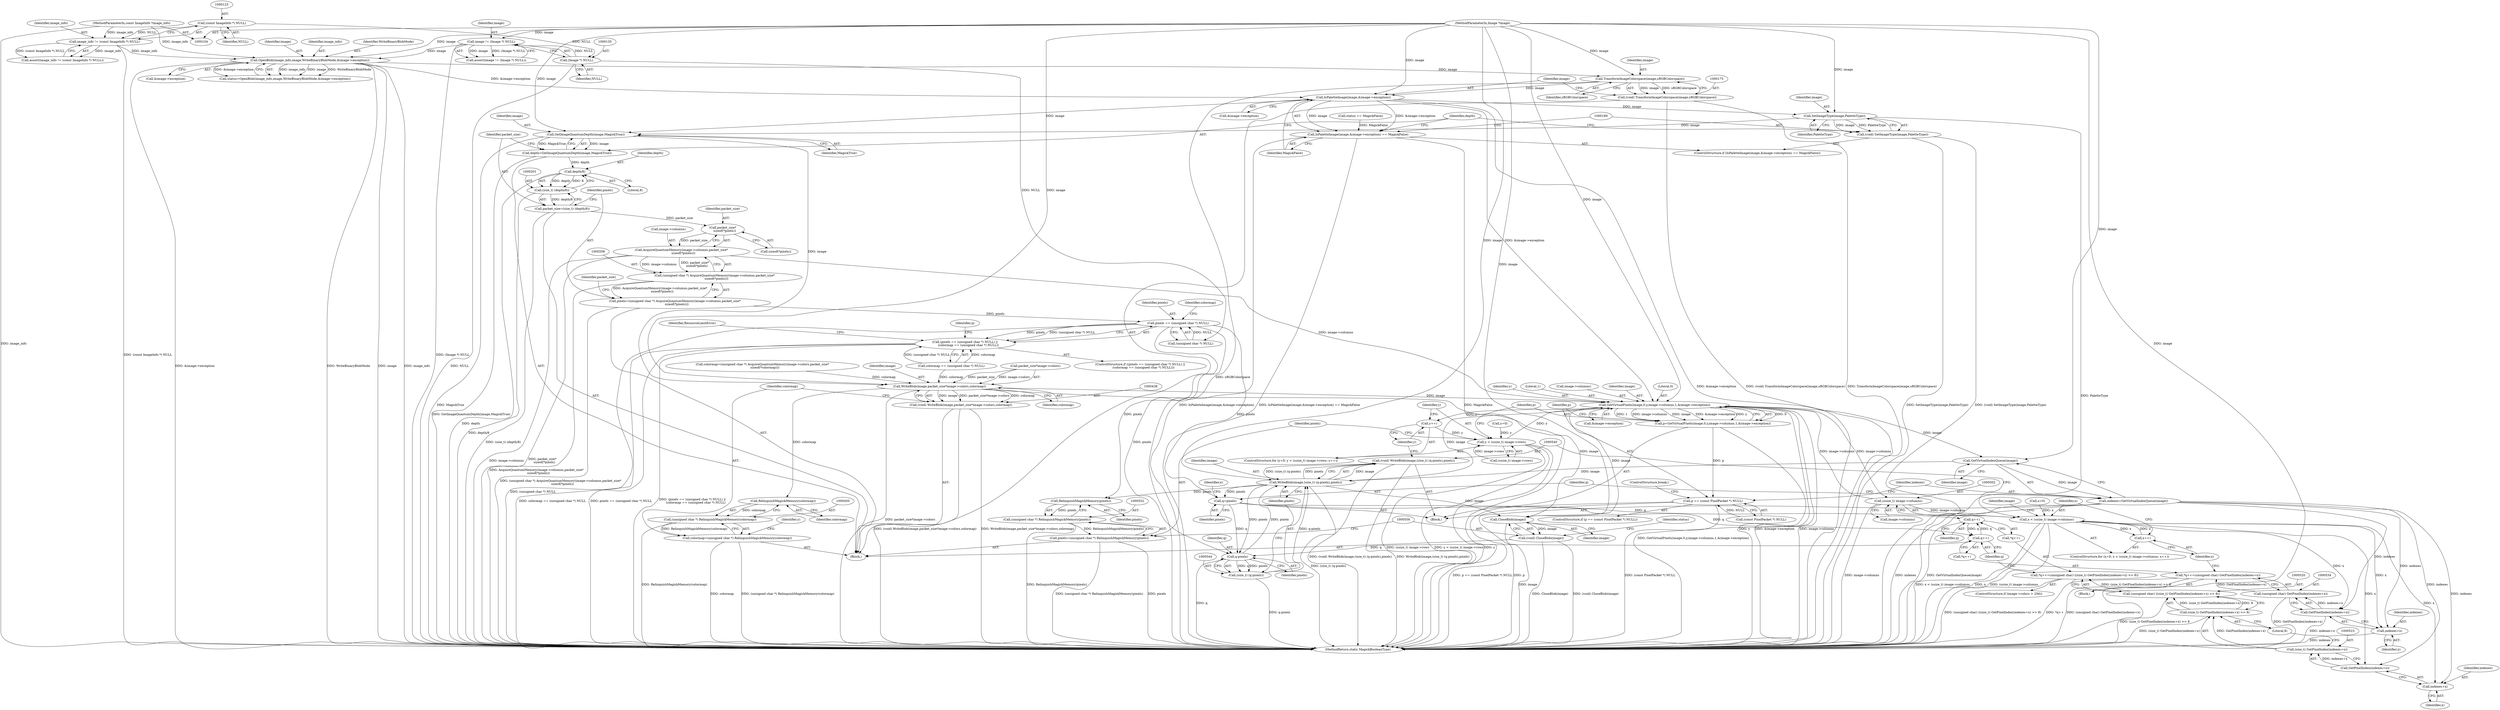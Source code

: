 digraph "0_ImageMagick_6233ef75bb973745ab1092b59aea8fe316f09074@pointer" {
"1000176" [label="(Call,TransformImageColorspace(image,sRGBColorspace))"];
"1000160" [label="(Call,OpenBlob(image_info,image,WriteBinaryBlobMode,&image->exception))"];
"1000120" [label="(Call,image_info != (const ImageInfo *) NULL)"];
"1000105" [label="(MethodParameterIn,const ImageInfo *image_info)"];
"1000122" [label="(Call,(const ImageInfo *) NULL)"];
"1000132" [label="(Call,image != (Image *) NULL)"];
"1000106" [label="(MethodParameterIn,Image *image)"];
"1000134" [label="(Call,(Image *) NULL)"];
"1000174" [label="(Call,(void) TransformImageColorspace(image,sRGBColorspace))"];
"1000181" [label="(Call,IsPaletteImage(image,&image->exception))"];
"1000180" [label="(Call,IsPaletteImage(image,&image->exception) == MagickFalse)"];
"1000190" [label="(Call,SetImageType(image,PaletteType))"];
"1000188" [label="(Call,(void) SetImageType(image,PaletteType))"];
"1000195" [label="(Call,GetImageQuantumDepth(image,MagickTrue))"];
"1000193" [label="(Call,depth=GetImageQuantumDepth(image,MagickTrue))"];
"1000202" [label="(Call,depth/8)"];
"1000200" [label="(Call,(size_t) (depth/8))"];
"1000198" [label="(Call,packet_size=(size_t) (depth/8))"];
"1000213" [label="(Call,packet_size*\n    sizeof(*pixels))"];
"1000209" [label="(Call,AcquireQuantumMemory(image->columns,packet_size*\n    sizeof(*pixels)))"];
"1000207" [label="(Call,(unsigned char *) AcquireQuantumMemory(image->columns,packet_size*\n    sizeof(*pixels)))"];
"1000205" [label="(Call,pixels=(unsigned char *) AcquireQuantumMemory(image->columns,packet_size*\n    sizeof(*pixels)))"];
"1000245" [label="(Call,pixels == (unsigned char *) NULL)"];
"1000244" [label="(Call,(pixels == (unsigned char *) NULL) ||\n       (colormap == (unsigned char *) NULL))"];
"1000492" [label="(Call,q=pixels)"];
"1000517" [label="(Call,q++)"];
"1000531" [label="(Call,q++)"];
"1000545" [label="(Call,q-pixels)"];
"1000543" [label="(Call,(size_t) (q-pixels))"];
"1000541" [label="(Call,WriteBlob(image,(size_t) (q-pixels),pixels))"];
"1000469" [label="(Call,GetVirtualPixels(image,0,y,image->columns,1,&image->exception))"];
"1000464" [label="(Call,y++)"];
"1000457" [label="(Call,y < (ssize_t) image->rows)"];
"1000467" [label="(Call,p=GetVirtualPixels(image,0,y,image->columns,1,&image->exception))"];
"1000482" [label="(Call,p == (const PixelPacket *) NULL)"];
"1000490" [label="(Call,GetVirtualIndexQueue(image))"];
"1000488" [label="(Call,indexes=GetVirtualIndexQueue(image))"];
"1000524" [label="(Call,GetPixelIndex(indexes+x))"];
"1000522" [label="(Call,(size_t) GetPixelIndex(indexes+x))"];
"1000521" [label="(Call,(size_t) GetPixelIndex(indexes+x) >> 8)"];
"1000519" [label="(Call,(unsigned char) ((size_t) GetPixelIndex(indexes+x) >> 8))"];
"1000515" [label="(Call,*q++=(unsigned char) ((size_t) GetPixelIndex(indexes+x) >> 8))"];
"1000525" [label="(Call,indexes+x)"];
"1000535" [label="(Call,GetPixelIndex(indexes+x))"];
"1000533" [label="(Call,(unsigned char) GetPixelIndex(indexes+x))"];
"1000529" [label="(Call,*q++=(unsigned char) GetPixelIndex(indexes+x))"];
"1000536" [label="(Call,indexes+x)"];
"1000501" [label="(Call,(ssize_t) image->columns)"];
"1000499" [label="(Call,x < (ssize_t) image->columns)"];
"1000506" [label="(Call,x++)"];
"1000557" [label="(Call,CloseBlob(image))"];
"1000555" [label="(Call,(void) CloseBlob(image))"];
"1000539" [label="(Call,(void) WriteBlob(image,(size_t) (q-pixels),pixels))"];
"1000553" [label="(Call,RelinquishMagickMemory(pixels))"];
"1000551" [label="(Call,(unsigned char *) RelinquishMagickMemory(pixels))"];
"1000549" [label="(Call,pixels=(unsigned char *) RelinquishMagickMemory(pixels))"];
"1000439" [label="(Call,WriteBlob(image,packet_size*image->colors,colormap))"];
"1000437" [label="(Call,(void) WriteBlob(image,packet_size*image->colors,colormap))"];
"1000451" [label="(Call,RelinquishMagickMemory(colormap))"];
"1000449" [label="(Call,(unsigned char *) RelinquishMagickMemory(colormap))"];
"1000447" [label="(Call,colormap=(unsigned char *) RelinquishMagickMemory(colormap))"];
"1000441" [label="(Call,packet_size*image->colors)"];
"1000501" [label="(Call,(ssize_t) image->columns)"];
"1000471" [label="(Literal,0)"];
"1000448" [label="(Identifier,colormap)"];
"1000179" [label="(ControlStructure,if (IsPaletteImage(image,&image->exception) == MagickFalse))"];
"1000472" [label="(Identifier,y)"];
"1000484" [label="(Call,(const PixelPacket *) NULL)"];
"1000467" [label="(Call,p=GetVirtualPixels(image,0,y,image->columns,1,&image->exception))"];
"1000494" [label="(Identifier,pixels)"];
"1000488" [label="(Call,indexes=GetVirtualIndexQueue(image))"];
"1000133" [label="(Identifier,image)"];
"1000193" [label="(Call,depth=GetImageQuantumDepth(image,MagickTrue))"];
"1000174" [label="(Call,(void) TransformImageColorspace(image,sRGBColorspace))"];
"1000537" [label="(Identifier,indexes)"];
"1000499" [label="(Call,x < (ssize_t) image->columns)"];
"1000230" [label="(Call,colormap=(unsigned char *) AcquireQuantumMemory(image->colors,packet_size*\n     sizeof(*colormap)))"];
"1000555" [label="(Call,(void) CloseBlob(image))"];
"1000519" [label="(Call,(unsigned char) ((size_t) GetPixelIndex(indexes+x) >> 8))"];
"1000209" [label="(Call,AcquireQuantumMemory(image->columns,packet_size*\n    sizeof(*pixels)))"];
"1000124" [label="(Identifier,NULL)"];
"1000247" [label="(Call,(unsigned char *) NULL)"];
"1000469" [label="(Call,GetVirtualPixels(image,0,y,image->columns,1,&image->exception))"];
"1000541" [label="(Call,WriteBlob(image,(size_t) (q-pixels),pixels))"];
"1000525" [label="(Call,indexes+x)"];
"1000194" [label="(Identifier,depth)"];
"1000489" [label="(Identifier,indexes)"];
"1000481" [label="(ControlStructure,if (p == (const PixelPacket *) NULL))"];
"1000512" [label="(Identifier,image)"];
"1000459" [label="(Call,(ssize_t) image->rows)"];
"1000182" [label="(Identifier,image)"];
"1000190" [label="(Call,SetImageType(image,PaletteType))"];
"1000162" [label="(Identifier,image)"];
"1000490" [label="(Call,GetVirtualIndexQueue(image))"];
"1000532" [label="(Identifier,q)"];
"1000492" [label="(Call,q=pixels)"];
"1000452" [label="(Identifier,colormap)"];
"1000527" [label="(Identifier,x)"];
"1000495" [label="(ControlStructure,for (x=0; x < (ssize_t) image->columns; x++))"];
"1000454" [label="(Call,y=0)"];
"1000465" [label="(Identifier,y)"];
"1000542" [label="(Identifier,image)"];
"1000496" [label="(Call,x=0)"];
"1000487" [label="(ControlStructure,break;)"];
"1000169" [label="(Call,status == MagickFalse)"];
"1000160" [label="(Call,OpenBlob(image_info,image,WriteBinaryBlobMode,&image->exception))"];
"1000517" [label="(Call,q++)"];
"1000536" [label="(Call,indexes+x)"];
"1000508" [label="(Block,)"];
"1000531" [label="(Call,q++)"];
"1000515" [label="(Call,*q++=(unsigned char) ((size_t) GetPixelIndex(indexes+x) >> 8))"];
"1000245" [label="(Call,pixels == (unsigned char *) NULL)"];
"1000204" [label="(Literal,8)"];
"1000161" [label="(Identifier,image_info)"];
"1000449" [label="(Call,(unsigned char *) RelinquishMagickMemory(colormap))"];
"1000437" [label="(Call,(void) WriteBlob(image,packet_size*image->colors,colormap))"];
"1000215" [label="(Call,sizeof(*pixels))"];
"1000196" [label="(Identifier,image)"];
"1000181" [label="(Call,IsPaletteImage(image,&image->exception))"];
"1000191" [label="(Identifier,image)"];
"1000195" [label="(Call,GetImageQuantumDepth(image,MagickTrue))"];
"1000164" [label="(Call,&image->exception)"];
"1000477" [label="(Call,&image->exception)"];
"1000506" [label="(Call,x++)"];
"1000476" [label="(Literal,1)"];
"1000550" [label="(Identifier,pixels)"];
"1000539" [label="(Call,(void) WriteBlob(image,(size_t) (q-pixels),pixels))"];
"1000473" [label="(Call,image->columns)"];
"1000203" [label="(Identifier,depth)"];
"1000192" [label="(Identifier,PaletteType)"];
"1000251" [label="(Identifier,colormap)"];
"1000205" [label="(Call,pixels=(unsigned char *) AcquireQuantumMemory(image->columns,packet_size*\n    sizeof(*pixels)))"];
"1000256" [label="(Identifier,ResourceLimitError)"];
"1000158" [label="(Call,status=OpenBlob(image_info,image,WriteBinaryBlobMode,&image->exception))"];
"1000202" [label="(Call,depth/8)"];
"1000482" [label="(Call,p == (const PixelPacket *) NULL)"];
"1000122" [label="(Call,(const ImageInfo *) NULL)"];
"1000210" [label="(Call,image->columns)"];
"1000493" [label="(Identifier,q)"];
"1000180" [label="(Call,IsPaletteImage(image,&image->exception) == MagickFalse)"];
"1000521" [label="(Call,(size_t) GetPixelIndex(indexes+x) >> 8)"];
"1000134" [label="(Call,(Image *) NULL)"];
"1000530" [label="(Call,*q++)"];
"1000561" [label="(MethodReturn,static MagickBooleanType)"];
"1000509" [label="(ControlStructure,if (image->colors > 256))"];
"1000214" [label="(Identifier,packet_size)"];
"1000219" [label="(Identifier,packet_size)"];
"1000470" [label="(Identifier,image)"];
"1000526" [label="(Identifier,indexes)"];
"1000507" [label="(Identifier,x)"];
"1000246" [label="(Identifier,pixels)"];
"1000243" [label="(ControlStructure,if ((pixels == (unsigned char *) NULL) ||\n       (colormap == (unsigned char *) NULL)))"];
"1000120" [label="(Call,image_info != (const ImageInfo *) NULL)"];
"1000524" [label="(Call,GetPixelIndex(indexes+x))"];
"1000538" [label="(Identifier,x)"];
"1000547" [label="(Identifier,pixels)"];
"1000528" [label="(Literal,8)"];
"1000198" [label="(Call,packet_size=(size_t) (depth/8))"];
"1000497" [label="(Identifier,x)"];
"1000163" [label="(Identifier,WriteBinaryBlobMode)"];
"1000458" [label="(Identifier,y)"];
"1000259" [label="(Identifier,q)"];
"1000560" [label="(Identifier,status)"];
"1000440" [label="(Identifier,image)"];
"1000121" [label="(Identifier,image_info)"];
"1000119" [label="(Call,assert(image_info != (const ImageInfo *) NULL))"];
"1000516" [label="(Call,*q++)"];
"1000183" [label="(Call,&image->exception)"];
"1000451" [label="(Call,RelinquishMagickMemory(colormap))"];
"1000447" [label="(Call,colormap=(unsigned char *) RelinquishMagickMemory(colormap))"];
"1000466" [label="(Block,)"];
"1000206" [label="(Identifier,pixels)"];
"1000453" [label="(ControlStructure,for (y=0; y < (ssize_t) image->rows; y++))"];
"1000106" [label="(MethodParameterIn,Image *image)"];
"1000500" [label="(Identifier,x)"];
"1000558" [label="(Identifier,image)"];
"1000551" [label="(Call,(unsigned char *) RelinquishMagickMemory(pixels))"];
"1000554" [label="(Identifier,pixels)"];
"1000503" [label="(Call,image->columns)"];
"1000491" [label="(Identifier,image)"];
"1000543" [label="(Call,(size_t) (q-pixels))"];
"1000136" [label="(Identifier,NULL)"];
"1000518" [label="(Identifier,q)"];
"1000213" [label="(Call,packet_size*\n    sizeof(*pixels))"];
"1000455" [label="(Identifier,y)"];
"1000548" [label="(Identifier,pixels)"];
"1000545" [label="(Call,q-pixels)"];
"1000439" [label="(Call,WriteBlob(image,packet_size*image->colors,colormap))"];
"1000107" [label="(Block,)"];
"1000553" [label="(Call,RelinquishMagickMemory(pixels))"];
"1000178" [label="(Identifier,sRGBColorspace)"];
"1000522" [label="(Call,(size_t) GetPixelIndex(indexes+x))"];
"1000132" [label="(Call,image != (Image *) NULL)"];
"1000199" [label="(Identifier,packet_size)"];
"1000446" [label="(Identifier,colormap)"];
"1000177" [label="(Identifier,image)"];
"1000188" [label="(Call,(void) SetImageType(image,PaletteType))"];
"1000464" [label="(Call,y++)"];
"1000535" [label="(Call,GetPixelIndex(indexes+x))"];
"1000187" [label="(Identifier,MagickFalse)"];
"1000533" [label="(Call,(unsigned char) GetPixelIndex(indexes+x))"];
"1000131" [label="(Call,assert(image != (Image *) NULL))"];
"1000200" [label="(Call,(size_t) (depth/8))"];
"1000483" [label="(Identifier,p)"];
"1000207" [label="(Call,(unsigned char *) AcquireQuantumMemory(image->columns,packet_size*\n    sizeof(*pixels)))"];
"1000546" [label="(Identifier,q)"];
"1000176" [label="(Call,TransformImageColorspace(image,sRGBColorspace))"];
"1000244" [label="(Call,(pixels == (unsigned char *) NULL) ||\n       (colormap == (unsigned char *) NULL))"];
"1000197" [label="(Identifier,MagickTrue)"];
"1000468" [label="(Identifier,p)"];
"1000557" [label="(Call,CloseBlob(image))"];
"1000250" [label="(Call,colormap == (unsigned char *) NULL)"];
"1000549" [label="(Call,pixels=(unsigned char *) RelinquishMagickMemory(pixels))"];
"1000529" [label="(Call,*q++=(unsigned char) GetPixelIndex(indexes+x))"];
"1000105" [label="(MethodParameterIn,const ImageInfo *image_info)"];
"1000457" [label="(Call,y < (ssize_t) image->rows)"];
"1000176" -> "1000174"  [label="AST: "];
"1000176" -> "1000178"  [label="CFG: "];
"1000177" -> "1000176"  [label="AST: "];
"1000178" -> "1000176"  [label="AST: "];
"1000174" -> "1000176"  [label="CFG: "];
"1000176" -> "1000561"  [label="DDG: sRGBColorspace"];
"1000176" -> "1000174"  [label="DDG: image"];
"1000176" -> "1000174"  [label="DDG: sRGBColorspace"];
"1000160" -> "1000176"  [label="DDG: image"];
"1000106" -> "1000176"  [label="DDG: image"];
"1000176" -> "1000181"  [label="DDG: image"];
"1000160" -> "1000158"  [label="AST: "];
"1000160" -> "1000164"  [label="CFG: "];
"1000161" -> "1000160"  [label="AST: "];
"1000162" -> "1000160"  [label="AST: "];
"1000163" -> "1000160"  [label="AST: "];
"1000164" -> "1000160"  [label="AST: "];
"1000158" -> "1000160"  [label="CFG: "];
"1000160" -> "1000561"  [label="DDG: &image->exception"];
"1000160" -> "1000561"  [label="DDG: WriteBinaryBlobMode"];
"1000160" -> "1000561"  [label="DDG: image"];
"1000160" -> "1000561"  [label="DDG: image_info"];
"1000160" -> "1000158"  [label="DDG: image_info"];
"1000160" -> "1000158"  [label="DDG: image"];
"1000160" -> "1000158"  [label="DDG: WriteBinaryBlobMode"];
"1000160" -> "1000158"  [label="DDG: &image->exception"];
"1000120" -> "1000160"  [label="DDG: image_info"];
"1000105" -> "1000160"  [label="DDG: image_info"];
"1000132" -> "1000160"  [label="DDG: image"];
"1000106" -> "1000160"  [label="DDG: image"];
"1000160" -> "1000181"  [label="DDG: &image->exception"];
"1000120" -> "1000119"  [label="AST: "];
"1000120" -> "1000122"  [label="CFG: "];
"1000121" -> "1000120"  [label="AST: "];
"1000122" -> "1000120"  [label="AST: "];
"1000119" -> "1000120"  [label="CFG: "];
"1000120" -> "1000561"  [label="DDG: (const ImageInfo *) NULL"];
"1000120" -> "1000119"  [label="DDG: image_info"];
"1000120" -> "1000119"  [label="DDG: (const ImageInfo *) NULL"];
"1000105" -> "1000120"  [label="DDG: image_info"];
"1000122" -> "1000120"  [label="DDG: NULL"];
"1000105" -> "1000104"  [label="AST: "];
"1000105" -> "1000561"  [label="DDG: image_info"];
"1000122" -> "1000124"  [label="CFG: "];
"1000123" -> "1000122"  [label="AST: "];
"1000124" -> "1000122"  [label="AST: "];
"1000122" -> "1000134"  [label="DDG: NULL"];
"1000132" -> "1000131"  [label="AST: "];
"1000132" -> "1000134"  [label="CFG: "];
"1000133" -> "1000132"  [label="AST: "];
"1000134" -> "1000132"  [label="AST: "];
"1000131" -> "1000132"  [label="CFG: "];
"1000132" -> "1000561"  [label="DDG: (Image *) NULL"];
"1000132" -> "1000131"  [label="DDG: image"];
"1000132" -> "1000131"  [label="DDG: (Image *) NULL"];
"1000106" -> "1000132"  [label="DDG: image"];
"1000134" -> "1000132"  [label="DDG: NULL"];
"1000106" -> "1000104"  [label="AST: "];
"1000106" -> "1000561"  [label="DDG: image"];
"1000106" -> "1000181"  [label="DDG: image"];
"1000106" -> "1000190"  [label="DDG: image"];
"1000106" -> "1000195"  [label="DDG: image"];
"1000106" -> "1000439"  [label="DDG: image"];
"1000106" -> "1000469"  [label="DDG: image"];
"1000106" -> "1000490"  [label="DDG: image"];
"1000106" -> "1000541"  [label="DDG: image"];
"1000106" -> "1000557"  [label="DDG: image"];
"1000134" -> "1000136"  [label="CFG: "];
"1000135" -> "1000134"  [label="AST: "];
"1000136" -> "1000134"  [label="AST: "];
"1000134" -> "1000561"  [label="DDG: NULL"];
"1000134" -> "1000247"  [label="DDG: NULL"];
"1000174" -> "1000107"  [label="AST: "];
"1000175" -> "1000174"  [label="AST: "];
"1000182" -> "1000174"  [label="CFG: "];
"1000174" -> "1000561"  [label="DDG: TransformImageColorspace(image,sRGBColorspace)"];
"1000174" -> "1000561"  [label="DDG: (void) TransformImageColorspace(image,sRGBColorspace)"];
"1000181" -> "1000180"  [label="AST: "];
"1000181" -> "1000183"  [label="CFG: "];
"1000182" -> "1000181"  [label="AST: "];
"1000183" -> "1000181"  [label="AST: "];
"1000187" -> "1000181"  [label="CFG: "];
"1000181" -> "1000561"  [label="DDG: &image->exception"];
"1000181" -> "1000180"  [label="DDG: image"];
"1000181" -> "1000180"  [label="DDG: &image->exception"];
"1000181" -> "1000190"  [label="DDG: image"];
"1000181" -> "1000195"  [label="DDG: image"];
"1000181" -> "1000469"  [label="DDG: &image->exception"];
"1000180" -> "1000179"  [label="AST: "];
"1000180" -> "1000187"  [label="CFG: "];
"1000187" -> "1000180"  [label="AST: "];
"1000189" -> "1000180"  [label="CFG: "];
"1000194" -> "1000180"  [label="CFG: "];
"1000180" -> "1000561"  [label="DDG: MagickFalse"];
"1000180" -> "1000561"  [label="DDG: IsPaletteImage(image,&image->exception)"];
"1000180" -> "1000561"  [label="DDG: IsPaletteImage(image,&image->exception) == MagickFalse"];
"1000169" -> "1000180"  [label="DDG: MagickFalse"];
"1000190" -> "1000188"  [label="AST: "];
"1000190" -> "1000192"  [label="CFG: "];
"1000191" -> "1000190"  [label="AST: "];
"1000192" -> "1000190"  [label="AST: "];
"1000188" -> "1000190"  [label="CFG: "];
"1000190" -> "1000561"  [label="DDG: PaletteType"];
"1000190" -> "1000188"  [label="DDG: image"];
"1000190" -> "1000188"  [label="DDG: PaletteType"];
"1000190" -> "1000195"  [label="DDG: image"];
"1000188" -> "1000179"  [label="AST: "];
"1000189" -> "1000188"  [label="AST: "];
"1000194" -> "1000188"  [label="CFG: "];
"1000188" -> "1000561"  [label="DDG: (void) SetImageType(image,PaletteType)"];
"1000188" -> "1000561"  [label="DDG: SetImageType(image,PaletteType)"];
"1000195" -> "1000193"  [label="AST: "];
"1000195" -> "1000197"  [label="CFG: "];
"1000196" -> "1000195"  [label="AST: "];
"1000197" -> "1000195"  [label="AST: "];
"1000193" -> "1000195"  [label="CFG: "];
"1000195" -> "1000561"  [label="DDG: MagickTrue"];
"1000195" -> "1000193"  [label="DDG: image"];
"1000195" -> "1000193"  [label="DDG: MagickTrue"];
"1000195" -> "1000439"  [label="DDG: image"];
"1000193" -> "1000107"  [label="AST: "];
"1000194" -> "1000193"  [label="AST: "];
"1000199" -> "1000193"  [label="CFG: "];
"1000193" -> "1000561"  [label="DDG: GetImageQuantumDepth(image,MagickTrue)"];
"1000193" -> "1000202"  [label="DDG: depth"];
"1000202" -> "1000200"  [label="AST: "];
"1000202" -> "1000204"  [label="CFG: "];
"1000203" -> "1000202"  [label="AST: "];
"1000204" -> "1000202"  [label="AST: "];
"1000200" -> "1000202"  [label="CFG: "];
"1000202" -> "1000561"  [label="DDG: depth"];
"1000202" -> "1000200"  [label="DDG: depth"];
"1000202" -> "1000200"  [label="DDG: 8"];
"1000200" -> "1000198"  [label="AST: "];
"1000201" -> "1000200"  [label="AST: "];
"1000198" -> "1000200"  [label="CFG: "];
"1000200" -> "1000561"  [label="DDG: depth/8"];
"1000200" -> "1000198"  [label="DDG: depth/8"];
"1000198" -> "1000107"  [label="AST: "];
"1000199" -> "1000198"  [label="AST: "];
"1000206" -> "1000198"  [label="CFG: "];
"1000198" -> "1000561"  [label="DDG: (size_t) (depth/8)"];
"1000198" -> "1000213"  [label="DDG: packet_size"];
"1000213" -> "1000209"  [label="AST: "];
"1000213" -> "1000215"  [label="CFG: "];
"1000214" -> "1000213"  [label="AST: "];
"1000215" -> "1000213"  [label="AST: "];
"1000209" -> "1000213"  [label="CFG: "];
"1000213" -> "1000209"  [label="DDG: packet_size"];
"1000209" -> "1000207"  [label="AST: "];
"1000210" -> "1000209"  [label="AST: "];
"1000207" -> "1000209"  [label="CFG: "];
"1000209" -> "1000561"  [label="DDG: image->columns"];
"1000209" -> "1000561"  [label="DDG: packet_size*\n    sizeof(*pixels)"];
"1000209" -> "1000207"  [label="DDG: image->columns"];
"1000209" -> "1000207"  [label="DDG: packet_size*\n    sizeof(*pixels)"];
"1000209" -> "1000469"  [label="DDG: image->columns"];
"1000207" -> "1000205"  [label="AST: "];
"1000208" -> "1000207"  [label="AST: "];
"1000205" -> "1000207"  [label="CFG: "];
"1000207" -> "1000561"  [label="DDG: AcquireQuantumMemory(image->columns,packet_size*\n    sizeof(*pixels))"];
"1000207" -> "1000205"  [label="DDG: AcquireQuantumMemory(image->columns,packet_size*\n    sizeof(*pixels))"];
"1000205" -> "1000107"  [label="AST: "];
"1000206" -> "1000205"  [label="AST: "];
"1000219" -> "1000205"  [label="CFG: "];
"1000205" -> "1000561"  [label="DDG: (unsigned char *) AcquireQuantumMemory(image->columns,packet_size*\n    sizeof(*pixels))"];
"1000205" -> "1000245"  [label="DDG: pixels"];
"1000245" -> "1000244"  [label="AST: "];
"1000245" -> "1000247"  [label="CFG: "];
"1000246" -> "1000245"  [label="AST: "];
"1000247" -> "1000245"  [label="AST: "];
"1000251" -> "1000245"  [label="CFG: "];
"1000244" -> "1000245"  [label="CFG: "];
"1000245" -> "1000561"  [label="DDG: (unsigned char *) NULL"];
"1000245" -> "1000244"  [label="DDG: pixels"];
"1000245" -> "1000244"  [label="DDG: (unsigned char *) NULL"];
"1000247" -> "1000245"  [label="DDG: NULL"];
"1000245" -> "1000492"  [label="DDG: pixels"];
"1000245" -> "1000545"  [label="DDG: pixels"];
"1000245" -> "1000553"  [label="DDG: pixels"];
"1000244" -> "1000243"  [label="AST: "];
"1000244" -> "1000250"  [label="CFG: "];
"1000250" -> "1000244"  [label="AST: "];
"1000256" -> "1000244"  [label="CFG: "];
"1000259" -> "1000244"  [label="CFG: "];
"1000244" -> "1000561"  [label="DDG: (pixels == (unsigned char *) NULL) ||\n       (colormap == (unsigned char *) NULL)"];
"1000244" -> "1000561"  [label="DDG: colormap == (unsigned char *) NULL"];
"1000244" -> "1000561"  [label="DDG: pixels == (unsigned char *) NULL"];
"1000250" -> "1000244"  [label="DDG: colormap"];
"1000250" -> "1000244"  [label="DDG: (unsigned char *) NULL"];
"1000492" -> "1000466"  [label="AST: "];
"1000492" -> "1000494"  [label="CFG: "];
"1000493" -> "1000492"  [label="AST: "];
"1000494" -> "1000492"  [label="AST: "];
"1000497" -> "1000492"  [label="CFG: "];
"1000541" -> "1000492"  [label="DDG: pixels"];
"1000492" -> "1000517"  [label="DDG: q"];
"1000492" -> "1000531"  [label="DDG: q"];
"1000492" -> "1000545"  [label="DDG: q"];
"1000517" -> "1000516"  [label="AST: "];
"1000517" -> "1000518"  [label="CFG: "];
"1000518" -> "1000517"  [label="AST: "];
"1000516" -> "1000517"  [label="CFG: "];
"1000531" -> "1000517"  [label="DDG: q"];
"1000517" -> "1000531"  [label="DDG: q"];
"1000531" -> "1000530"  [label="AST: "];
"1000531" -> "1000532"  [label="CFG: "];
"1000532" -> "1000531"  [label="AST: "];
"1000530" -> "1000531"  [label="CFG: "];
"1000531" -> "1000545"  [label="DDG: q"];
"1000545" -> "1000543"  [label="AST: "];
"1000545" -> "1000547"  [label="CFG: "];
"1000546" -> "1000545"  [label="AST: "];
"1000547" -> "1000545"  [label="AST: "];
"1000543" -> "1000545"  [label="CFG: "];
"1000545" -> "1000561"  [label="DDG: q"];
"1000545" -> "1000543"  [label="DDG: q"];
"1000545" -> "1000543"  [label="DDG: pixels"];
"1000541" -> "1000545"  [label="DDG: pixels"];
"1000545" -> "1000541"  [label="DDG: pixels"];
"1000543" -> "1000541"  [label="AST: "];
"1000544" -> "1000543"  [label="AST: "];
"1000548" -> "1000543"  [label="CFG: "];
"1000543" -> "1000561"  [label="DDG: q-pixels"];
"1000543" -> "1000541"  [label="DDG: q-pixels"];
"1000541" -> "1000539"  [label="AST: "];
"1000541" -> "1000548"  [label="CFG: "];
"1000542" -> "1000541"  [label="AST: "];
"1000548" -> "1000541"  [label="AST: "];
"1000539" -> "1000541"  [label="CFG: "];
"1000541" -> "1000561"  [label="DDG: (size_t) (q-pixels)"];
"1000541" -> "1000469"  [label="DDG: image"];
"1000541" -> "1000539"  [label="DDG: image"];
"1000541" -> "1000539"  [label="DDG: (size_t) (q-pixels)"];
"1000541" -> "1000539"  [label="DDG: pixels"];
"1000490" -> "1000541"  [label="DDG: image"];
"1000541" -> "1000553"  [label="DDG: pixels"];
"1000541" -> "1000557"  [label="DDG: image"];
"1000469" -> "1000467"  [label="AST: "];
"1000469" -> "1000477"  [label="CFG: "];
"1000470" -> "1000469"  [label="AST: "];
"1000471" -> "1000469"  [label="AST: "];
"1000472" -> "1000469"  [label="AST: "];
"1000473" -> "1000469"  [label="AST: "];
"1000476" -> "1000469"  [label="AST: "];
"1000477" -> "1000469"  [label="AST: "];
"1000467" -> "1000469"  [label="CFG: "];
"1000469" -> "1000561"  [label="DDG: y"];
"1000469" -> "1000561"  [label="DDG: &image->exception"];
"1000469" -> "1000561"  [label="DDG: image->columns"];
"1000469" -> "1000464"  [label="DDG: y"];
"1000469" -> "1000467"  [label="DDG: 0"];
"1000469" -> "1000467"  [label="DDG: 1"];
"1000469" -> "1000467"  [label="DDG: image->columns"];
"1000469" -> "1000467"  [label="DDG: image"];
"1000469" -> "1000467"  [label="DDG: &image->exception"];
"1000469" -> "1000467"  [label="DDG: y"];
"1000439" -> "1000469"  [label="DDG: image"];
"1000457" -> "1000469"  [label="DDG: y"];
"1000501" -> "1000469"  [label="DDG: image->columns"];
"1000469" -> "1000490"  [label="DDG: image"];
"1000469" -> "1000501"  [label="DDG: image->columns"];
"1000469" -> "1000557"  [label="DDG: image"];
"1000464" -> "1000453"  [label="AST: "];
"1000464" -> "1000465"  [label="CFG: "];
"1000465" -> "1000464"  [label="AST: "];
"1000458" -> "1000464"  [label="CFG: "];
"1000464" -> "1000457"  [label="DDG: y"];
"1000457" -> "1000453"  [label="AST: "];
"1000457" -> "1000459"  [label="CFG: "];
"1000458" -> "1000457"  [label="AST: "];
"1000459" -> "1000457"  [label="AST: "];
"1000468" -> "1000457"  [label="CFG: "];
"1000550" -> "1000457"  [label="CFG: "];
"1000457" -> "1000561"  [label="DDG: (ssize_t) image->rows"];
"1000457" -> "1000561"  [label="DDG: y < (ssize_t) image->rows"];
"1000457" -> "1000561"  [label="DDG: y"];
"1000454" -> "1000457"  [label="DDG: y"];
"1000459" -> "1000457"  [label="DDG: image->rows"];
"1000467" -> "1000466"  [label="AST: "];
"1000468" -> "1000467"  [label="AST: "];
"1000483" -> "1000467"  [label="CFG: "];
"1000467" -> "1000561"  [label="DDG: GetVirtualPixels(image,0,y,image->columns,1,&image->exception)"];
"1000467" -> "1000482"  [label="DDG: p"];
"1000482" -> "1000481"  [label="AST: "];
"1000482" -> "1000484"  [label="CFG: "];
"1000483" -> "1000482"  [label="AST: "];
"1000484" -> "1000482"  [label="AST: "];
"1000487" -> "1000482"  [label="CFG: "];
"1000489" -> "1000482"  [label="CFG: "];
"1000482" -> "1000561"  [label="DDG: p"];
"1000482" -> "1000561"  [label="DDG: (const PixelPacket *) NULL"];
"1000482" -> "1000561"  [label="DDG: p == (const PixelPacket *) NULL"];
"1000484" -> "1000482"  [label="DDG: NULL"];
"1000490" -> "1000488"  [label="AST: "];
"1000490" -> "1000491"  [label="CFG: "];
"1000491" -> "1000490"  [label="AST: "];
"1000488" -> "1000490"  [label="CFG: "];
"1000490" -> "1000488"  [label="DDG: image"];
"1000488" -> "1000466"  [label="AST: "];
"1000489" -> "1000488"  [label="AST: "];
"1000493" -> "1000488"  [label="CFG: "];
"1000488" -> "1000561"  [label="DDG: indexes"];
"1000488" -> "1000561"  [label="DDG: GetVirtualIndexQueue(image)"];
"1000488" -> "1000524"  [label="DDG: indexes"];
"1000488" -> "1000525"  [label="DDG: indexes"];
"1000488" -> "1000535"  [label="DDG: indexes"];
"1000488" -> "1000536"  [label="DDG: indexes"];
"1000524" -> "1000522"  [label="AST: "];
"1000524" -> "1000525"  [label="CFG: "];
"1000525" -> "1000524"  [label="AST: "];
"1000522" -> "1000524"  [label="CFG: "];
"1000524" -> "1000522"  [label="DDG: indexes+x"];
"1000499" -> "1000524"  [label="DDG: x"];
"1000522" -> "1000521"  [label="AST: "];
"1000523" -> "1000522"  [label="AST: "];
"1000528" -> "1000522"  [label="CFG: "];
"1000522" -> "1000521"  [label="DDG: GetPixelIndex(indexes+x)"];
"1000521" -> "1000519"  [label="AST: "];
"1000521" -> "1000528"  [label="CFG: "];
"1000528" -> "1000521"  [label="AST: "];
"1000519" -> "1000521"  [label="CFG: "];
"1000521" -> "1000561"  [label="DDG: (size_t) GetPixelIndex(indexes+x)"];
"1000521" -> "1000519"  [label="DDG: (size_t) GetPixelIndex(indexes+x)"];
"1000521" -> "1000519"  [label="DDG: 8"];
"1000519" -> "1000515"  [label="AST: "];
"1000520" -> "1000519"  [label="AST: "];
"1000515" -> "1000519"  [label="CFG: "];
"1000519" -> "1000561"  [label="DDG: (size_t) GetPixelIndex(indexes+x) >> 8"];
"1000519" -> "1000515"  [label="DDG: (size_t) GetPixelIndex(indexes+x) >> 8"];
"1000515" -> "1000509"  [label="AST: "];
"1000516" -> "1000515"  [label="AST: "];
"1000532" -> "1000515"  [label="CFG: "];
"1000515" -> "1000561"  [label="DDG: (unsigned char) ((size_t) GetPixelIndex(indexes+x) >> 8)"];
"1000525" -> "1000527"  [label="CFG: "];
"1000526" -> "1000525"  [label="AST: "];
"1000527" -> "1000525"  [label="AST: "];
"1000499" -> "1000525"  [label="DDG: x"];
"1000535" -> "1000533"  [label="AST: "];
"1000535" -> "1000536"  [label="CFG: "];
"1000536" -> "1000535"  [label="AST: "];
"1000533" -> "1000535"  [label="CFG: "];
"1000535" -> "1000561"  [label="DDG: indexes+x"];
"1000535" -> "1000533"  [label="DDG: indexes+x"];
"1000499" -> "1000535"  [label="DDG: x"];
"1000533" -> "1000529"  [label="AST: "];
"1000534" -> "1000533"  [label="AST: "];
"1000529" -> "1000533"  [label="CFG: "];
"1000533" -> "1000561"  [label="DDG: GetPixelIndex(indexes+x)"];
"1000533" -> "1000529"  [label="DDG: GetPixelIndex(indexes+x)"];
"1000529" -> "1000508"  [label="AST: "];
"1000530" -> "1000529"  [label="AST: "];
"1000507" -> "1000529"  [label="CFG: "];
"1000529" -> "1000561"  [label="DDG: (unsigned char) GetPixelIndex(indexes+x)"];
"1000529" -> "1000561"  [label="DDG: *q++"];
"1000536" -> "1000538"  [label="CFG: "];
"1000537" -> "1000536"  [label="AST: "];
"1000538" -> "1000536"  [label="AST: "];
"1000536" -> "1000561"  [label="DDG: indexes"];
"1000499" -> "1000536"  [label="DDG: x"];
"1000501" -> "1000499"  [label="AST: "];
"1000501" -> "1000503"  [label="CFG: "];
"1000502" -> "1000501"  [label="AST: "];
"1000503" -> "1000501"  [label="AST: "];
"1000499" -> "1000501"  [label="CFG: "];
"1000501" -> "1000561"  [label="DDG: image->columns"];
"1000501" -> "1000499"  [label="DDG: image->columns"];
"1000499" -> "1000495"  [label="AST: "];
"1000500" -> "1000499"  [label="AST: "];
"1000512" -> "1000499"  [label="CFG: "];
"1000540" -> "1000499"  [label="CFG: "];
"1000499" -> "1000561"  [label="DDG: x < (ssize_t) image->columns"];
"1000499" -> "1000561"  [label="DDG: x"];
"1000499" -> "1000561"  [label="DDG: (ssize_t) image->columns"];
"1000506" -> "1000499"  [label="DDG: x"];
"1000496" -> "1000499"  [label="DDG: x"];
"1000499" -> "1000506"  [label="DDG: x"];
"1000506" -> "1000495"  [label="AST: "];
"1000506" -> "1000507"  [label="CFG: "];
"1000507" -> "1000506"  [label="AST: "];
"1000500" -> "1000506"  [label="CFG: "];
"1000557" -> "1000555"  [label="AST: "];
"1000557" -> "1000558"  [label="CFG: "];
"1000558" -> "1000557"  [label="AST: "];
"1000555" -> "1000557"  [label="CFG: "];
"1000557" -> "1000561"  [label="DDG: image"];
"1000557" -> "1000555"  [label="DDG: image"];
"1000439" -> "1000557"  [label="DDG: image"];
"1000555" -> "1000107"  [label="AST: "];
"1000556" -> "1000555"  [label="AST: "];
"1000560" -> "1000555"  [label="CFG: "];
"1000555" -> "1000561"  [label="DDG: CloseBlob(image)"];
"1000555" -> "1000561"  [label="DDG: (void) CloseBlob(image)"];
"1000539" -> "1000466"  [label="AST: "];
"1000540" -> "1000539"  [label="AST: "];
"1000465" -> "1000539"  [label="CFG: "];
"1000539" -> "1000561"  [label="DDG: (void) WriteBlob(image,(size_t) (q-pixels),pixels)"];
"1000539" -> "1000561"  [label="DDG: WriteBlob(image,(size_t) (q-pixels),pixels)"];
"1000553" -> "1000551"  [label="AST: "];
"1000553" -> "1000554"  [label="CFG: "];
"1000554" -> "1000553"  [label="AST: "];
"1000551" -> "1000553"  [label="CFG: "];
"1000553" -> "1000551"  [label="DDG: pixels"];
"1000551" -> "1000549"  [label="AST: "];
"1000552" -> "1000551"  [label="AST: "];
"1000549" -> "1000551"  [label="CFG: "];
"1000551" -> "1000561"  [label="DDG: RelinquishMagickMemory(pixels)"];
"1000551" -> "1000549"  [label="DDG: RelinquishMagickMemory(pixels)"];
"1000549" -> "1000107"  [label="AST: "];
"1000550" -> "1000549"  [label="AST: "];
"1000556" -> "1000549"  [label="CFG: "];
"1000549" -> "1000561"  [label="DDG: pixels"];
"1000549" -> "1000561"  [label="DDG: (unsigned char *) RelinquishMagickMemory(pixels)"];
"1000439" -> "1000437"  [label="AST: "];
"1000439" -> "1000446"  [label="CFG: "];
"1000440" -> "1000439"  [label="AST: "];
"1000441" -> "1000439"  [label="AST: "];
"1000446" -> "1000439"  [label="AST: "];
"1000437" -> "1000439"  [label="CFG: "];
"1000439" -> "1000561"  [label="DDG: packet_size*image->colors"];
"1000439" -> "1000437"  [label="DDG: image"];
"1000439" -> "1000437"  [label="DDG: packet_size*image->colors"];
"1000439" -> "1000437"  [label="DDG: colormap"];
"1000441" -> "1000439"  [label="DDG: packet_size"];
"1000441" -> "1000439"  [label="DDG: image->colors"];
"1000250" -> "1000439"  [label="DDG: colormap"];
"1000230" -> "1000439"  [label="DDG: colormap"];
"1000439" -> "1000451"  [label="DDG: colormap"];
"1000437" -> "1000107"  [label="AST: "];
"1000438" -> "1000437"  [label="AST: "];
"1000448" -> "1000437"  [label="CFG: "];
"1000437" -> "1000561"  [label="DDG: (void) WriteBlob(image,packet_size*image->colors,colormap)"];
"1000437" -> "1000561"  [label="DDG: WriteBlob(image,packet_size*image->colors,colormap)"];
"1000451" -> "1000449"  [label="AST: "];
"1000451" -> "1000452"  [label="CFG: "];
"1000452" -> "1000451"  [label="AST: "];
"1000449" -> "1000451"  [label="CFG: "];
"1000451" -> "1000449"  [label="DDG: colormap"];
"1000449" -> "1000447"  [label="AST: "];
"1000450" -> "1000449"  [label="AST: "];
"1000447" -> "1000449"  [label="CFG: "];
"1000449" -> "1000561"  [label="DDG: RelinquishMagickMemory(colormap)"];
"1000449" -> "1000447"  [label="DDG: RelinquishMagickMemory(colormap)"];
"1000447" -> "1000107"  [label="AST: "];
"1000448" -> "1000447"  [label="AST: "];
"1000455" -> "1000447"  [label="CFG: "];
"1000447" -> "1000561"  [label="DDG: (unsigned char *) RelinquishMagickMemory(colormap)"];
"1000447" -> "1000561"  [label="DDG: colormap"];
}
